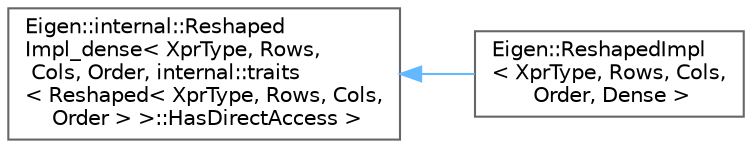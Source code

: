 digraph "Graphical Class Hierarchy"
{
 // LATEX_PDF_SIZE
  bgcolor="transparent";
  edge [fontname=Helvetica,fontsize=10,labelfontname=Helvetica,labelfontsize=10];
  node [fontname=Helvetica,fontsize=10,shape=box,height=0.2,width=0.4];
  rankdir="LR";
  Node0 [id="Node000000",label="Eigen::internal::Reshaped\lImpl_dense\< XprType, Rows,\l Cols, Order, internal::traits\l\< Reshaped\< XprType, Rows, Cols,\l Order \> \>::HasDirectAccess \>",height=0.2,width=0.4,color="grey40", fillcolor="white", style="filled",URL="$classEigen_1_1internal_1_1ReshapedImpl__dense.html",tooltip=" "];
  Node0 -> Node1 [id="edge990_Node000000_Node000001",dir="back",color="steelblue1",style="solid",tooltip=" "];
  Node1 [id="Node000001",label="Eigen::ReshapedImpl\l\< XprType, Rows, Cols,\l Order, Dense \>",height=0.2,width=0.4,color="grey40", fillcolor="white", style="filled",URL="$classEigen_1_1ReshapedImpl_3_01XprType_00_01Rows_00_01Cols_00_01Order_00_01Dense_01_4.html",tooltip=" "];
}

